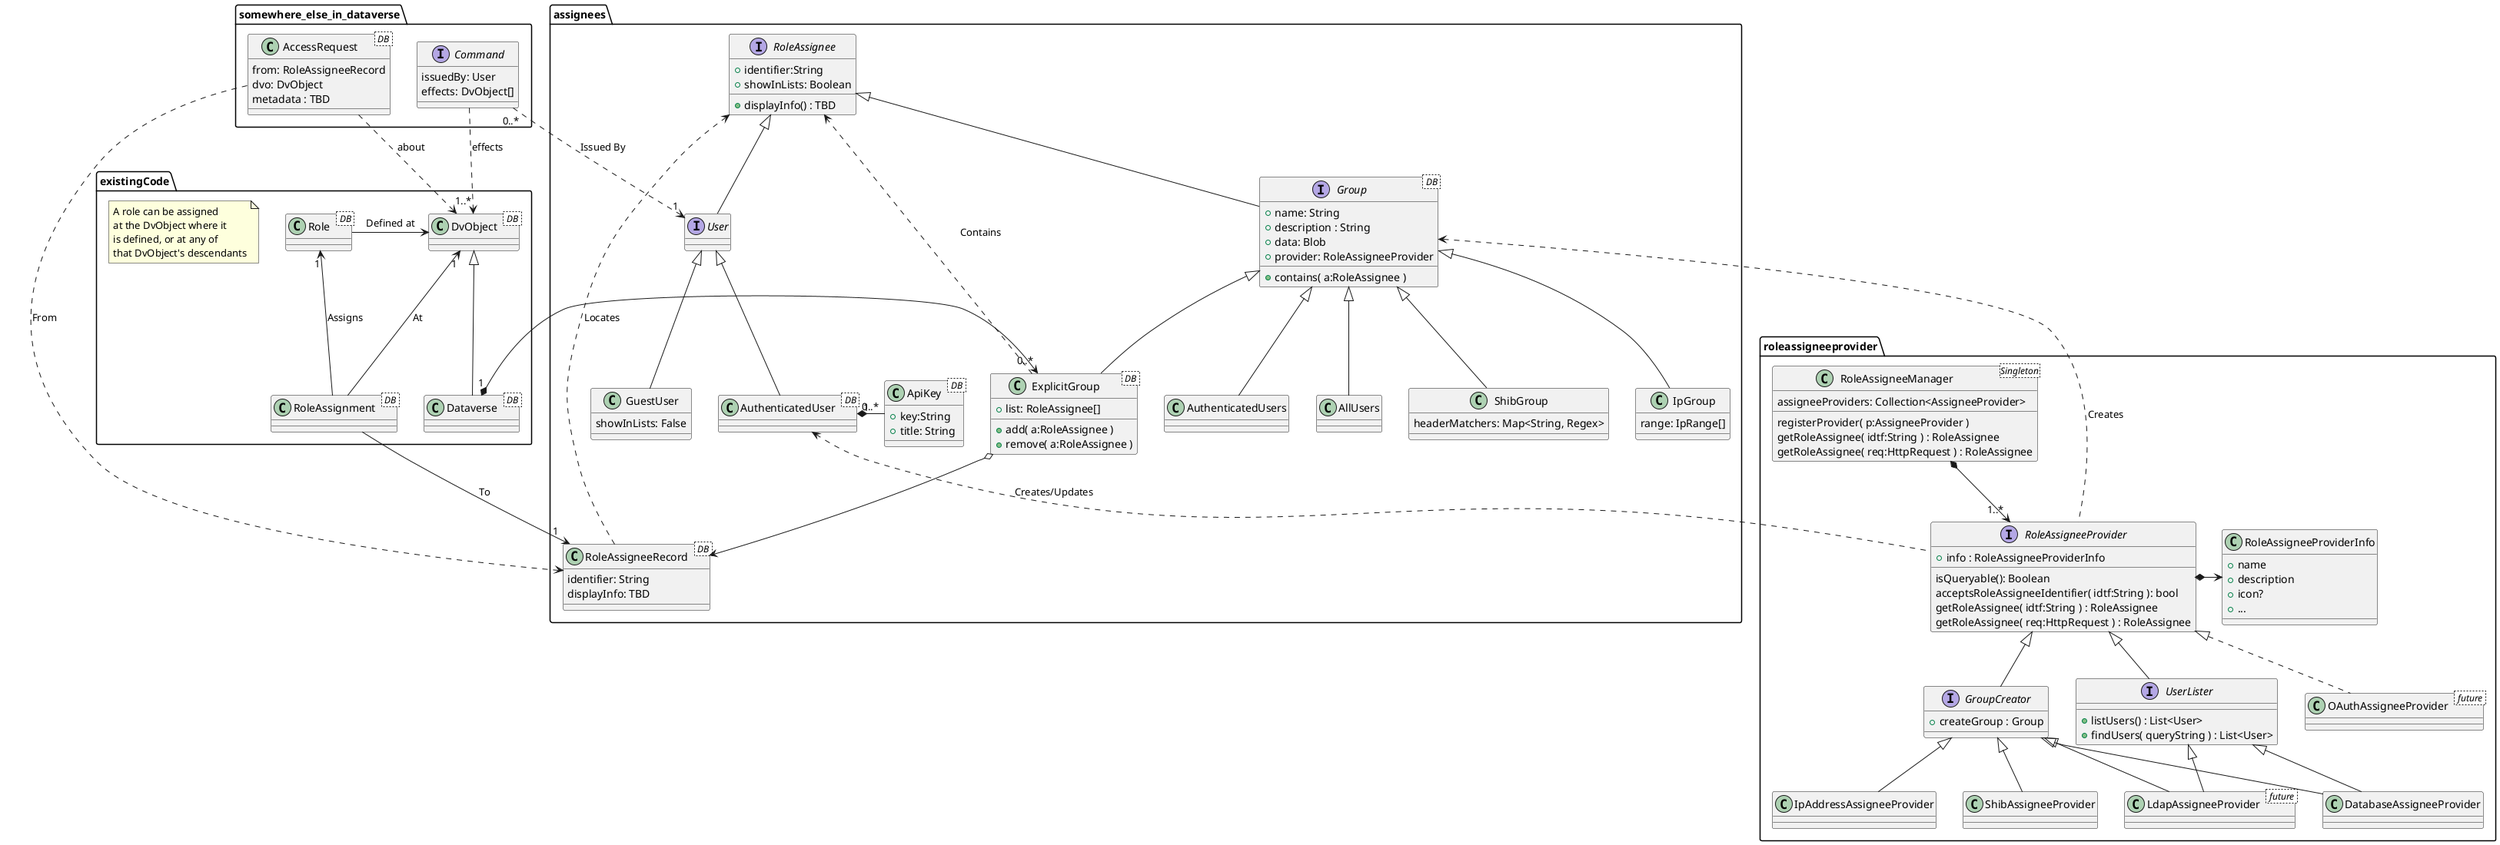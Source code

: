 @startuml

'uncomment for higher dpi 
'skinparam dpi 300

package existingCode {
  class Role< DB >
  class DvObject< DB >
  class RoleAssignment< DB >
  class Dataverse< DB >

  note as n1
    A role can be assigned
    at the DvObject where it 
    is defined, or at any of
    that DvObject's descendants
  end note
}

package assignees {

  interface RoleAssignee {
    + identifier:String
    + displayInfo() : TBD
    + showInLists: Boolean
  }

  interface User {
  }

  class AuthenticatedUser< DB > {

  }

  class IpGroup {
    range: IpRange[]
  }

  class RoleAssigneeRecord< DB > {
    identifier: String
    displayInfo: TBD
  }

  class GuestUser {
    showInLists: False
  }

  class ApiKey< DB > {
    + key:String
    + title: String
  }

  interface Group< DB > {
    + name: String
    + description : String
    + data: Blob
    + provider: RoleAssigneeProvider
    + contains( a:RoleAssignee )
  }

  class ExplicitGroup< DB > {
    + add( a:RoleAssignee )
    + remove( a:RoleAssignee )
    + list: RoleAssignee[]
  }

  class AuthenticatedUsers
  class AllUsers

  class ShibGroup {
    headerMatchers: Map<String, Regex>
  }

}

RoleAssignee <|-- User
RoleAssignee <|-- Group
User <|-- AuthenticatedUser
User <|-- GuestUser
Group <|-- ExplicitGroup
Group <|-- AuthenticatedUsers
Group <|-- AllUsers
Group <|-- ShibGroup
Group <|-- IpGroup

RoleAssigneeRecord ..> RoleAssignee : "Locates"

AuthenticatedUser "1" *- "0..*" ApiKey

Role -> DvObject: Defined at
RoleAssignment -up-> "1" DvObject: At
RoleAssignment -up-> "1" Role: Assigns
RoleAssignment --> "1" RoleAssigneeRecord: To

ExplicitGroup ..> RoleAssignee: Contains
ExplicitGroup o--> RoleAssigneeRecord
ExplicitGroup "0..*" <--* "1" Dataverse

DvObject <|-- Dataverse

package roleassigneeprovider {
  
  class RoleAssigneeManager<Singleton> {
    assigneeProviders: Collection<AssigneeProvider>

    registerProvider( p:AssigneeProvider )
    getRoleAssignee( idtf:String ) : RoleAssignee
    getRoleAssignee( req:HttpRequest ) : RoleAssignee
  }

  interface RoleAssigneeProvider {
    + info : RoleAssigneeProviderInfo
    isQueryable(): Boolean
    acceptsRoleAssigneeIdentifier( idtf:String ): bool
    getRoleAssignee( idtf:String ) : RoleAssignee
    getRoleAssignee( req:HttpRequest ) : RoleAssignee
  }

  interface GroupCreator {
    + createGroup : Group
  }

  interface UserLister {
    + listUsers() : List<User>
    + findUsers( queryString ) : List<User>
  }

  class RoleAssigneeProviderInfo {
    + name
    + description
    + icon?
    + ...
  }

  class DatabaseAssigneeProvider 
  class ShibAssigneeProvider
  class IpAddressAssigneeProvider
  class LdapAssigneeProvider < future >
  class OAuthAssigneeProvider < future >

  RoleAssigneeManager *-->  "1..*" RoleAssigneeProvider
  RoleAssigneeProvider <|.. OAuthAssigneeProvider

  RoleAssigneeProvider <|-- UserLister   
  RoleAssigneeProvider <|-- GroupCreator 

  UserLister   <|-- DatabaseAssigneeProvider
  GroupCreator <|-- DatabaseAssigneeProvider
  UserLister   <|-- LdapAssigneeProvider
  GroupCreator <|-- LdapAssigneeProvider

  GroupCreator <|-- ShibAssigneeProvider
  GroupCreator <|-- IpAddressAssigneeProvider

  RoleAssigneeProvider *-> RoleAssigneeProviderInfo

}

Group <.. RoleAssigneeProvider : "Creates"
AuthenticatedUser  <.. RoleAssigneeProvider : "Creates/Updates"

package somewhere_else_in_dataverse {
  class AccessRequest< DB > {
    from: RoleAssigneeRecord
    dvo: DvObject
    metadata : TBD
  }

  interface Command {
    issuedBy: User
    effects: DvObject[]
  }

}
 
AccessRequest ..> RoleAssigneeRecord : "From"
AccessRequest ..> DvObject : "about"

Command "0..*" ..> "1" User : Issued By
Command ..> "1..*" DvObject : effects

@enduml
